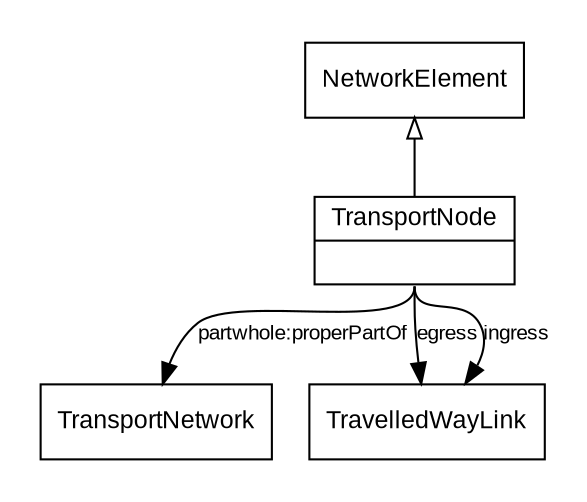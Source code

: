 // Diagram for TransportNode
digraph {
	graph [overlap=false splines=true]
	node [fontname=Arial fontsize=12 shape=record]
	edge [fontname=Arial fontsize=10]
	subgraph cluster_main {
		rankdir=TB style=invis
		NetworkElement [label=NetworkElement]
		{
			rank=max
			TransportNode [label="{TransportNode|}"]
		}
		TransportNode -> NetworkElement [arrowhead=onormal style=solid]
	}
	subgraph cluster_others {
		style=invis
		TransportNetwork [label=TransportNetwork]
		TravelledWayLink [label=TravelledWayLink]
	}
	TransportNode:s -> TravelledWayLink [label=egress]
	TransportNode:s -> TravelledWayLink [label=ingress]
	TransportNode:s -> TransportNetwork [label="partwhole:properPartOf"]
}
